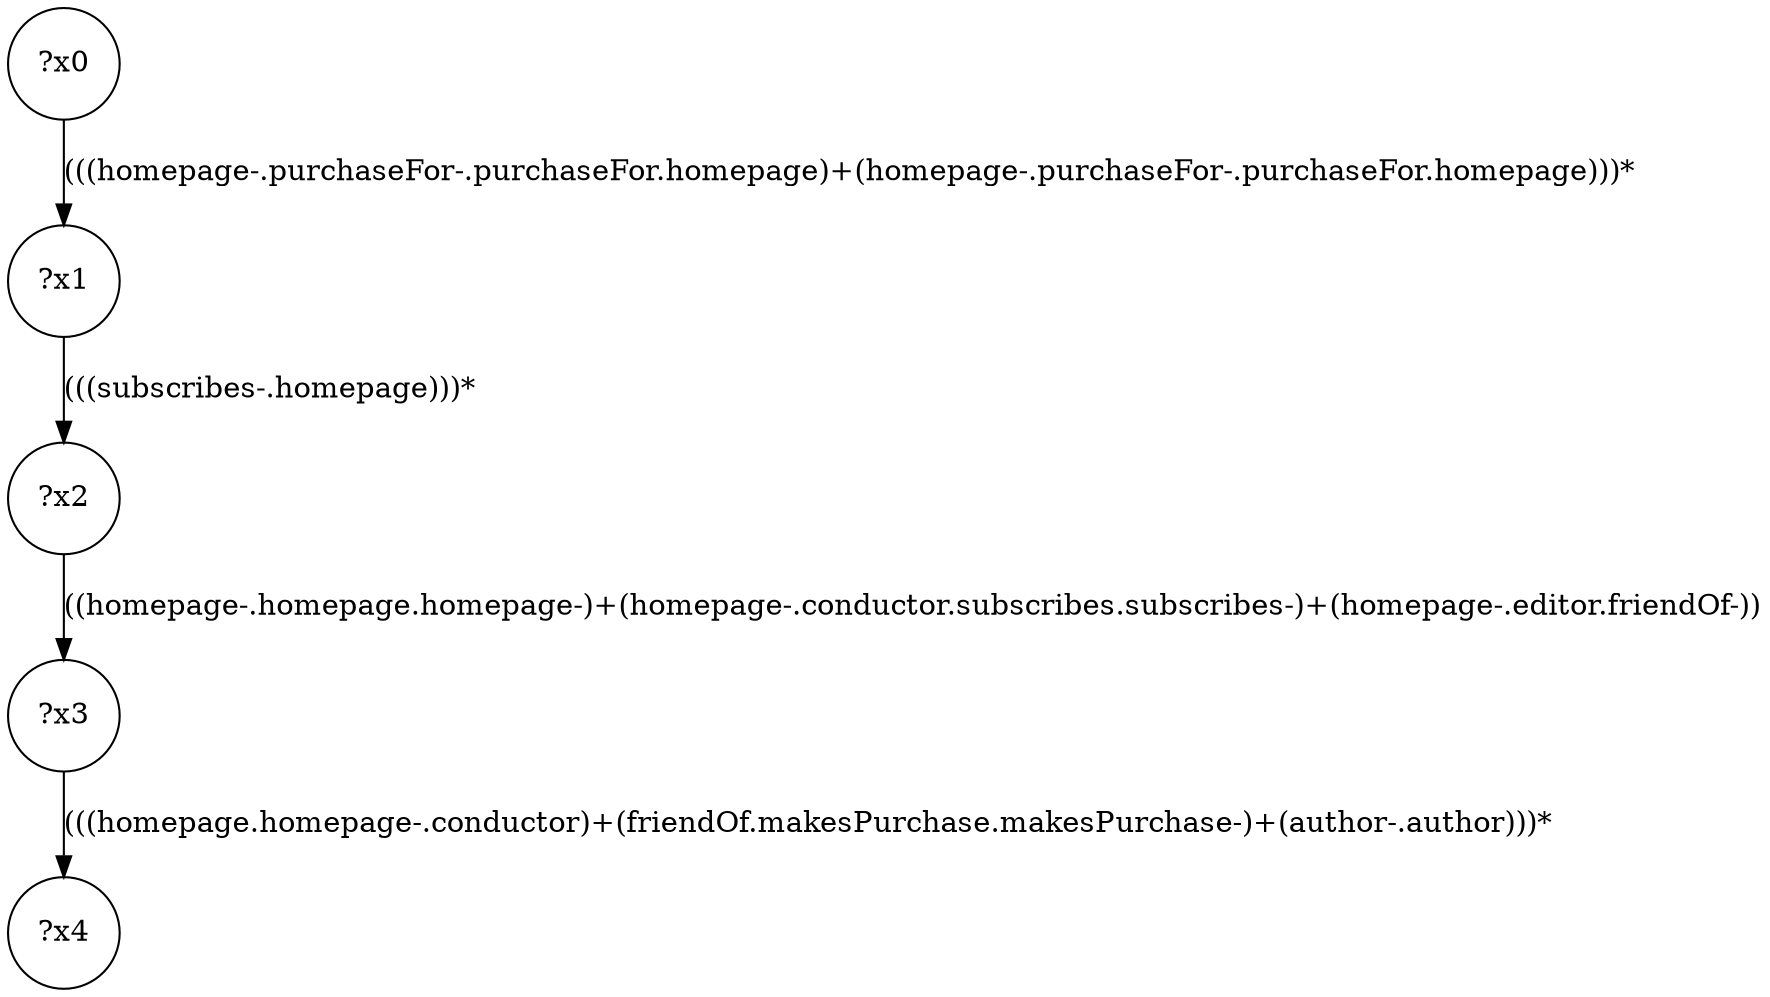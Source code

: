 digraph g {
	x0 [shape=circle, label="?x0"];
	x1 [shape=circle, label="?x1"];
	x0 -> x1 [label="(((homepage-.purchaseFor-.purchaseFor.homepage)+(homepage-.purchaseFor-.purchaseFor.homepage)))*"];
	x2 [shape=circle, label="?x2"];
	x1 -> x2 [label="(((subscribes-.homepage)))*"];
	x3 [shape=circle, label="?x3"];
	x2 -> x3 [label="((homepage-.homepage.homepage-)+(homepage-.conductor.subscribes.subscribes-)+(homepage-.editor.friendOf-))"];
	x4 [shape=circle, label="?x4"];
	x3 -> x4 [label="(((homepage.homepage-.conductor)+(friendOf.makesPurchase.makesPurchase-)+(author-.author)))*"];
}
